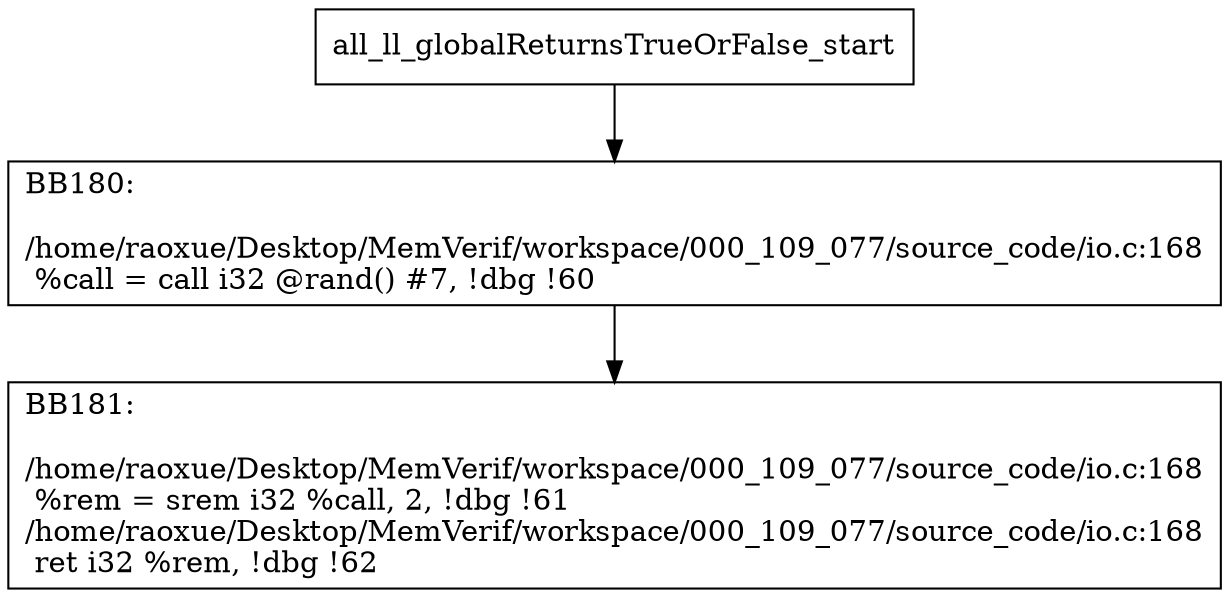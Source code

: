 digraph "CFG for'all_ll_globalReturnsTrueOrFalse' function" {
	BBall_ll_globalReturnsTrueOrFalse_start[shape=record,label="{all_ll_globalReturnsTrueOrFalse_start}"];
	BBall_ll_globalReturnsTrueOrFalse_start-> all_ll_globalReturnsTrueOrFalseBB180;
	all_ll_globalReturnsTrueOrFalseBB180 [shape=record, label="{BB180:\l\l/home/raoxue/Desktop/MemVerif/workspace/000_109_077/source_code/io.c:168\l
  %call = call i32 @rand() #7, !dbg !60\l
}"];
	all_ll_globalReturnsTrueOrFalseBB180-> all_ll_globalReturnsTrueOrFalseBB181;
	all_ll_globalReturnsTrueOrFalseBB181 [shape=record, label="{BB181:\l\l/home/raoxue/Desktop/MemVerif/workspace/000_109_077/source_code/io.c:168\l
  %rem = srem i32 %call, 2, !dbg !61\l
/home/raoxue/Desktop/MemVerif/workspace/000_109_077/source_code/io.c:168\l
  ret i32 %rem, !dbg !62\l
}"];
}
